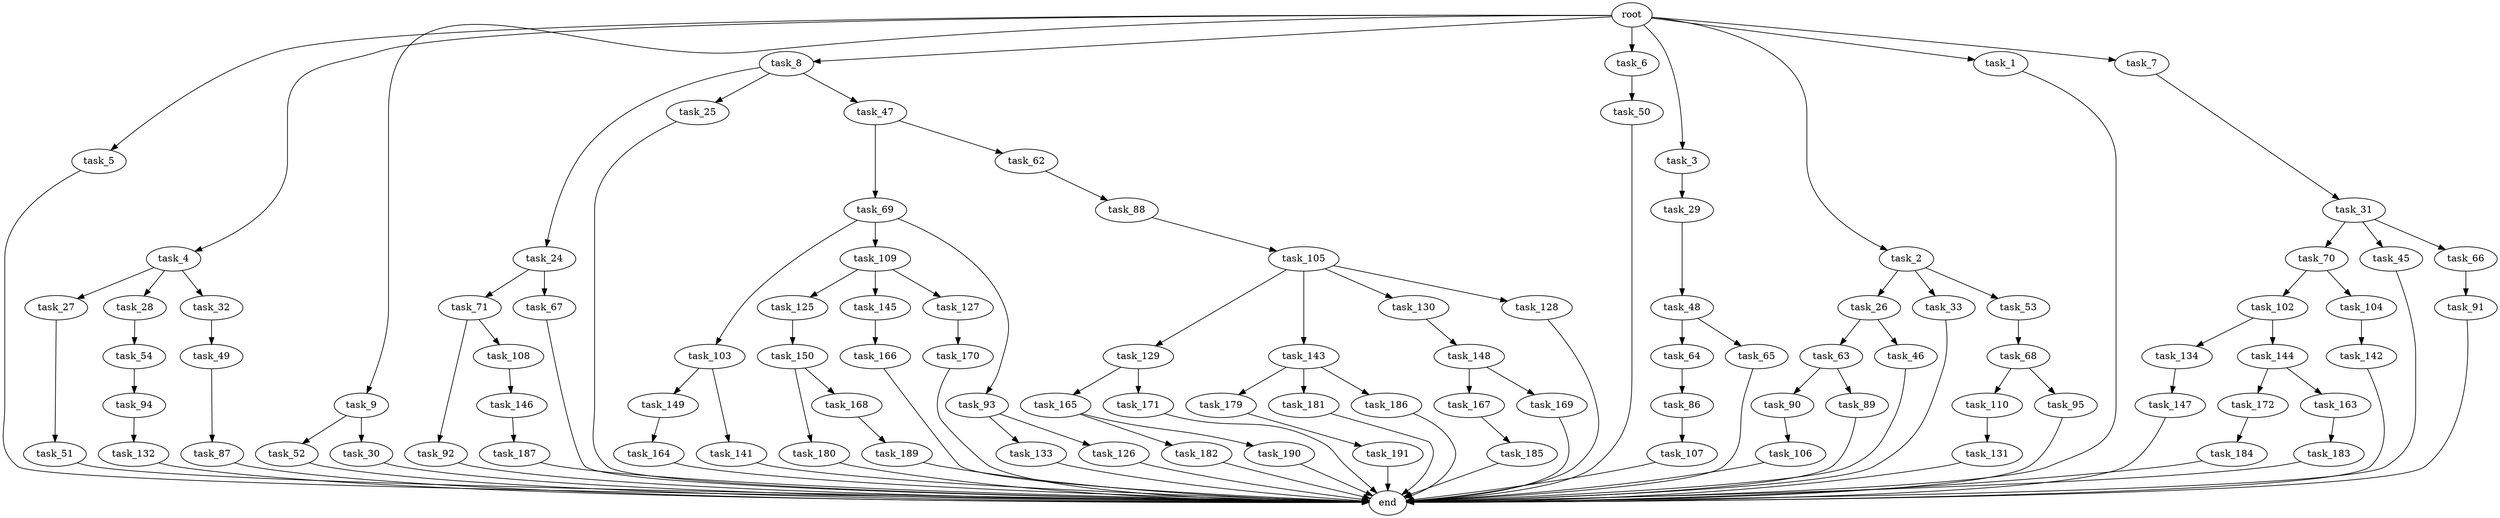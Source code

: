 digraph G {
  task_129 [size="4209067950.080000"];
  task_27 [size="343597383.680000"];
  task_149 [size="1374389534.720000"];
  task_68 [size="8589934592.000000"];
  task_50 [size="3092376453.120000"];
  task_91 [size="343597383.680000"];
  task_182 [size="4209067950.080000"];
  task_185 [size="343597383.680000"];
  task_187 [size="6957847019.520000"];
  task_5 [size="10.240000"];
  task_4 [size="10.240000"];
  task_172 [size="773094113.280000"];
  task_147 [size="3092376453.120000"];
  task_90 [size="773094113.280000"];
  task_31 [size="2147483648.000000"];
  task_143 [size="4209067950.080000"];
  task_26 [size="1374389534.720000"];
  task_64 [size="6957847019.520000"];
  task_103 [size="6957847019.520000"];
  task_141 [size="1374389534.720000"];
  task_190 [size="4209067950.080000"];
  task_51 [size="4209067950.080000"];
  task_28 [size="343597383.680000"];
  task_88 [size="2147483648.000000"];
  task_9 [size="10.240000"];
  task_54 [size="4209067950.080000"];
  task_132 [size="4209067950.080000"];
  task_33 [size="1374389534.720000"];
  task_142 [size="773094113.280000"];
  task_183 [size="3092376453.120000"];
  task_102 [size="4209067950.080000"];
  task_8 [size="10.240000"];
  task_69 [size="773094113.280000"];
  task_86 [size="773094113.280000"];
  task_167 [size="3092376453.120000"];
  task_179 [size="6957847019.520000"];
  task_181 [size="6957847019.520000"];
  task_166 [size="2147483648.000000"];
  task_133 [size="1374389534.720000"];
  task_105 [size="773094113.280000"];
  task_150 [size="5497558138.880000"];
  task_24 [size="343597383.680000"];
  task_180 [size="773094113.280000"];
  task_131 [size="1374389534.720000"];
  task_168 [size="773094113.280000"];
  task_52 [size="1374389534.720000"];
  task_104 [size="4209067950.080000"];
  task_106 [size="2147483648.000000"];
  task_134 [size="8589934592.000000"];
  task_63 [size="5497558138.880000"];
  task_6 [size="10.240000"];
  task_3 [size="10.240000"];
  task_125 [size="773094113.280000"];
  end [size="0.000000"];
  task_144 [size="8589934592.000000"];
  task_70 [size="2147483648.000000"];
  task_148 [size="5497558138.880000"];
  task_169 [size="3092376453.120000"];
  task_62 [size="773094113.280000"];
  task_170 [size="343597383.680000"];
  task_163 [size="773094113.280000"];
  task_186 [size="6957847019.520000"];
  task_107 [size="773094113.280000"];
  task_165 [size="2147483648.000000"];
  task_30 [size="1374389534.720000"];
  task_48 [size="5497558138.880000"];
  task_45 [size="2147483648.000000"];
  task_46 [size="5497558138.880000"];
  task_32 [size="343597383.680000"];
  task_145 [size="773094113.280000"];
  task_94 [size="1374389534.720000"];
  task_2 [size="10.240000"];
  task_1 [size="10.240000"];
  task_25 [size="343597383.680000"];
  task_171 [size="2147483648.000000"];
  task_146 [size="773094113.280000"];
  task_130 [size="4209067950.080000"];
  task_29 [size="8589934592.000000"];
  task_71 [size="8589934592.000000"];
  task_87 [size="773094113.280000"];
  task_184 [size="2147483648.000000"];
  task_109 [size="6957847019.520000"];
  task_126 [size="1374389534.720000"];
  task_92 [size="4209067950.080000"];
  task_49 [size="8589934592.000000"];
  task_65 [size="6957847019.520000"];
  task_67 [size="8589934592.000000"];
  task_7 [size="10.240000"];
  task_127 [size="773094113.280000"];
  task_189 [size="773094113.280000"];
  task_128 [size="4209067950.080000"];
  task_110 [size="773094113.280000"];
  root [size="0.000000"];
  task_47 [size="343597383.680000"];
  task_191 [size="3092376453.120000"];
  task_93 [size="6957847019.520000"];
  task_89 [size="773094113.280000"];
  task_108 [size="4209067950.080000"];
  task_66 [size="2147483648.000000"];
  task_95 [size="773094113.280000"];
  task_164 [size="3092376453.120000"];
  task_53 [size="1374389534.720000"];

  task_129 -> task_165 [size="209715200.000000"];
  task_129 -> task_171 [size="209715200.000000"];
  task_27 -> task_51 [size="411041792.000000"];
  task_149 -> task_164 [size="301989888.000000"];
  task_68 -> task_110 [size="75497472.000000"];
  task_68 -> task_95 [size="75497472.000000"];
  task_50 -> end [size="1.000000"];
  task_91 -> end [size="1.000000"];
  task_182 -> end [size="1.000000"];
  task_185 -> end [size="1.000000"];
  task_187 -> end [size="1.000000"];
  task_5 -> end [size="1.000000"];
  task_4 -> task_27 [size="33554432.000000"];
  task_4 -> task_28 [size="33554432.000000"];
  task_4 -> task_32 [size="33554432.000000"];
  task_172 -> task_184 [size="209715200.000000"];
  task_147 -> end [size="1.000000"];
  task_90 -> task_106 [size="209715200.000000"];
  task_31 -> task_45 [size="209715200.000000"];
  task_31 -> task_70 [size="209715200.000000"];
  task_31 -> task_66 [size="209715200.000000"];
  task_143 -> task_179 [size="679477248.000000"];
  task_143 -> task_181 [size="679477248.000000"];
  task_143 -> task_186 [size="679477248.000000"];
  task_26 -> task_46 [size="536870912.000000"];
  task_26 -> task_63 [size="536870912.000000"];
  task_64 -> task_86 [size="75497472.000000"];
  task_103 -> task_149 [size="134217728.000000"];
  task_103 -> task_141 [size="134217728.000000"];
  task_141 -> end [size="1.000000"];
  task_190 -> end [size="1.000000"];
  task_51 -> end [size="1.000000"];
  task_28 -> task_54 [size="411041792.000000"];
  task_88 -> task_105 [size="75497472.000000"];
  task_9 -> task_30 [size="134217728.000000"];
  task_9 -> task_52 [size="134217728.000000"];
  task_54 -> task_94 [size="134217728.000000"];
  task_132 -> end [size="1.000000"];
  task_33 -> end [size="1.000000"];
  task_142 -> end [size="1.000000"];
  task_183 -> end [size="1.000000"];
  task_102 -> task_134 [size="838860800.000000"];
  task_102 -> task_144 [size="838860800.000000"];
  task_8 -> task_47 [size="33554432.000000"];
  task_8 -> task_24 [size="33554432.000000"];
  task_8 -> task_25 [size="33554432.000000"];
  task_69 -> task_93 [size="679477248.000000"];
  task_69 -> task_109 [size="679477248.000000"];
  task_69 -> task_103 [size="679477248.000000"];
  task_86 -> task_107 [size="75497472.000000"];
  task_167 -> task_185 [size="33554432.000000"];
  task_179 -> task_191 [size="301989888.000000"];
  task_181 -> end [size="1.000000"];
  task_166 -> end [size="1.000000"];
  task_133 -> end [size="1.000000"];
  task_105 -> task_129 [size="411041792.000000"];
  task_105 -> task_130 [size="411041792.000000"];
  task_105 -> task_143 [size="411041792.000000"];
  task_105 -> task_128 [size="411041792.000000"];
  task_150 -> task_180 [size="75497472.000000"];
  task_150 -> task_168 [size="75497472.000000"];
  task_24 -> task_67 [size="838860800.000000"];
  task_24 -> task_71 [size="838860800.000000"];
  task_180 -> end [size="1.000000"];
  task_131 -> end [size="1.000000"];
  task_168 -> task_189 [size="75497472.000000"];
  task_52 -> end [size="1.000000"];
  task_104 -> task_142 [size="75497472.000000"];
  task_106 -> end [size="1.000000"];
  task_134 -> task_147 [size="301989888.000000"];
  task_63 -> task_89 [size="75497472.000000"];
  task_63 -> task_90 [size="75497472.000000"];
  task_6 -> task_50 [size="301989888.000000"];
  task_3 -> task_29 [size="838860800.000000"];
  task_125 -> task_150 [size="536870912.000000"];
  task_144 -> task_163 [size="75497472.000000"];
  task_144 -> task_172 [size="75497472.000000"];
  task_70 -> task_104 [size="411041792.000000"];
  task_70 -> task_102 [size="411041792.000000"];
  task_148 -> task_167 [size="301989888.000000"];
  task_148 -> task_169 [size="301989888.000000"];
  task_169 -> end [size="1.000000"];
  task_62 -> task_88 [size="209715200.000000"];
  task_170 -> end [size="1.000000"];
  task_163 -> task_183 [size="301989888.000000"];
  task_186 -> end [size="1.000000"];
  task_107 -> end [size="1.000000"];
  task_165 -> task_182 [size="411041792.000000"];
  task_165 -> task_190 [size="411041792.000000"];
  task_30 -> end [size="1.000000"];
  task_48 -> task_65 [size="679477248.000000"];
  task_48 -> task_64 [size="679477248.000000"];
  task_45 -> end [size="1.000000"];
  task_46 -> end [size="1.000000"];
  task_32 -> task_49 [size="838860800.000000"];
  task_145 -> task_166 [size="209715200.000000"];
  task_94 -> task_132 [size="411041792.000000"];
  task_2 -> task_33 [size="134217728.000000"];
  task_2 -> task_26 [size="134217728.000000"];
  task_2 -> task_53 [size="134217728.000000"];
  task_1 -> end [size="1.000000"];
  task_25 -> end [size="1.000000"];
  task_171 -> end [size="1.000000"];
  task_146 -> task_187 [size="679477248.000000"];
  task_130 -> task_148 [size="536870912.000000"];
  task_29 -> task_48 [size="536870912.000000"];
  task_71 -> task_108 [size="411041792.000000"];
  task_71 -> task_92 [size="411041792.000000"];
  task_87 -> end [size="1.000000"];
  task_184 -> end [size="1.000000"];
  task_109 -> task_127 [size="75497472.000000"];
  task_109 -> task_125 [size="75497472.000000"];
  task_109 -> task_145 [size="75497472.000000"];
  task_126 -> end [size="1.000000"];
  task_92 -> end [size="1.000000"];
  task_49 -> task_87 [size="75497472.000000"];
  task_65 -> end [size="1.000000"];
  task_67 -> end [size="1.000000"];
  task_7 -> task_31 [size="209715200.000000"];
  task_127 -> task_170 [size="33554432.000000"];
  task_189 -> end [size="1.000000"];
  task_128 -> end [size="1.000000"];
  task_110 -> task_131 [size="134217728.000000"];
  root -> task_8 [size="1.000000"];
  root -> task_2 [size="1.000000"];
  root -> task_5 [size="1.000000"];
  root -> task_4 [size="1.000000"];
  root -> task_9 [size="1.000000"];
  root -> task_1 [size="1.000000"];
  root -> task_7 [size="1.000000"];
  root -> task_6 [size="1.000000"];
  root -> task_3 [size="1.000000"];
  task_47 -> task_69 [size="75497472.000000"];
  task_47 -> task_62 [size="75497472.000000"];
  task_191 -> end [size="1.000000"];
  task_93 -> task_133 [size="134217728.000000"];
  task_93 -> task_126 [size="134217728.000000"];
  task_89 -> end [size="1.000000"];
  task_108 -> task_146 [size="75497472.000000"];
  task_66 -> task_91 [size="33554432.000000"];
  task_95 -> end [size="1.000000"];
  task_164 -> end [size="1.000000"];
  task_53 -> task_68 [size="838860800.000000"];
}
